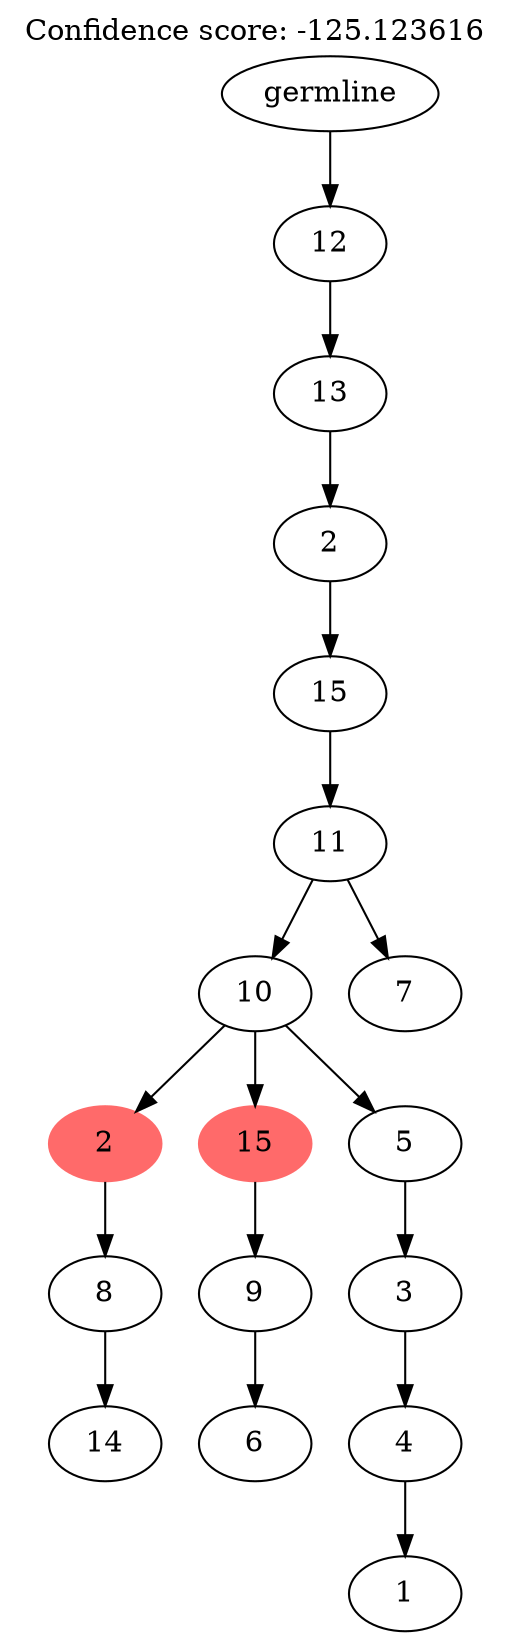 digraph g {
	"16" -> "17";
	"17" [label="14"];
	"15" -> "16";
	"16" [label="8"];
	"13" -> "14";
	"14" [label="6"];
	"12" -> "13";
	"13" [label="9"];
	"10" -> "11";
	"11" [label="1"];
	"9" -> "10";
	"10" [label="4"];
	"8" -> "9";
	"9" [label="3"];
	"7" -> "8";
	"8" [label="5"];
	"7" -> "12";
	"12" [color=indianred1, style=filled, label="15"];
	"7" -> "15";
	"15" [color=indianred1, style=filled, label="2"];
	"5" -> "6";
	"6" [label="7"];
	"5" -> "7";
	"7" [label="10"];
	"4" -> "5";
	"5" [label="11"];
	"3" -> "4";
	"4" [label="15"];
	"2" -> "3";
	"3" [label="2"];
	"1" -> "2";
	"2" [label="13"];
	"0" -> "1";
	"1" [label="12"];
	"0" [label="germline"];
	labelloc="t";
	label="Confidence score: -125.123616";
}
